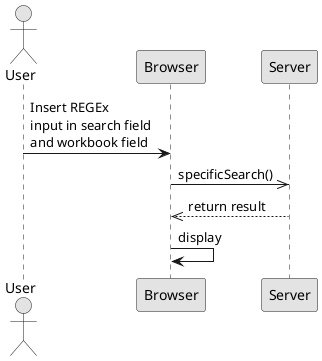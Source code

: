 @startuml  analysis.png
skinparam handwritten false
skinparam monochrome true
skinparam packageStyle rect
skinparam defaultFontName FG Virgil
skinparam shadowing false

actor User

User -> Browser : Insert REGEx \ninput in search field \nand workbook field 
Browser ->> Server : specificSearch()
Server -->> Browser : return result
Browser -> Browser : display

@enduml